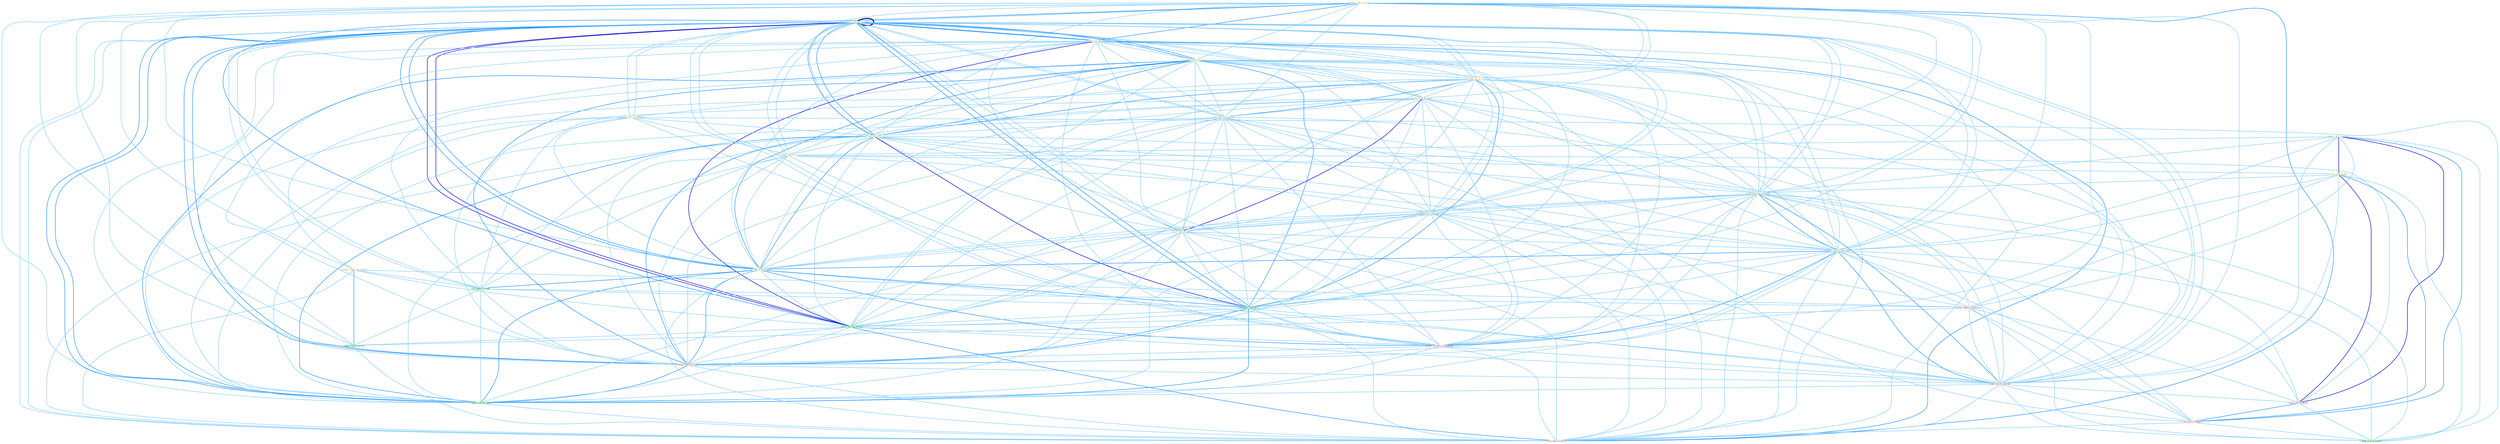 Graph G{ 
    node
    [shape=polygon,style=filled,width=.5,height=.06,color="#BDFCC9",fixedsize=true,fontsize=4,
    fontcolor="#2f4f4f"];
    {node
    [color="#ffffe0", fontcolor="#8b7d6b"] "1_reduc_rate_on_incom " "1_lower_rate_of_million " "1_lower_rate_on_debt " "1_expect_rate_of_return " "0_boost_rate_to_% " "1_manag_risk_of_othernum " "1_prepar_report_on_impact " "1_lower_rate_of_million " "0_rais_rate_by_point " "0_plai_role_in_region " "0_defend_rate_to_death " "1_had_rate_of_% " "0_taken_role_of_on " "1_plai_role_in_fall " "0_increas_rate_in_coupl " "0_exceed_rate_sinc_yearnum " "0_cut_rate_by_point " "1_relax_rate_in_entitynam " "1_is_rate_of_entitynam "}
{node [color="#fff0f5", fontcolor="#b22222"] "0_ran_report_in_yearnum " "0_confirm_rate_at_entitynam " "0_choos_rate_of_rebat " "0_pai_rate_in_quarter " "1_plai_role_in_declin " "1_ha_role_in_countri " "0_ha_rate_on_morn "}
edge [color="#B0E2FF"];

	"1_reduc_rate_on_incom " -- "1_lower_rate_of_million " [w="1", color="#87cefa" ];
	"1_reduc_rate_on_incom " -- "1_lower_rate_on_debt " [w="2", color="#1e90ff" , len=0.8];
	"1_reduc_rate_on_incom " -- "1_expect_rate_of_return " [w="1", color="#87cefa" ];
	"1_reduc_rate_on_incom " -- "0_boost_rate_to_% " [w="1", color="#87cefa" ];
	"1_reduc_rate_on_incom " -- "1_prepar_report_on_impact " [w="1", color="#87cefa" ];
	"1_reduc_rate_on_incom " -- "1_lower_rate_of_million " [w="1", color="#87cefa" ];
	"1_reduc_rate_on_incom " -- "0_rais_rate_by_point " [w="1", color="#87cefa" ];
	"1_reduc_rate_on_incom " -- "0_defend_rate_to_death " [w="1", color="#87cefa" ];
	"1_reduc_rate_on_incom " -- "1_had_rate_of_% " [w="1", color="#87cefa" ];
	"1_reduc_rate_on_incom " -- "0_increas_rate_in_coupl " [w="1", color="#87cefa" ];
	"1_reduc_rate_on_incom " -- "0_exceed_rate_sinc_yearnum " [w="1", color="#87cefa" ];
	"1_reduc_rate_on_incom " -- "0_cut_rate_by_point " [w="1", color="#87cefa" ];
	"1_reduc_rate_on_incom " -- "1_relax_rate_in_entitynam " [w="1", color="#87cefa" ];
	"1_reduc_rate_on_incom " -- "1_is_rate_of_entitynam " [w="1", color="#87cefa" ];
	"1_reduc_rate_on_incom " -- "1_establish_rate_of_% " [w="1", color="#87cefa" ];
	"1_reduc_rate_on_incom " -- "1_lower_rate_on_million " [w="2", color="#1e90ff" , len=0.8];
	"1_reduc_rate_on_incom " -- "1_await_report_on_loss " [w="1", color="#87cefa" ];
	"1_reduc_rate_on_incom " -- "0_confirm_rate_at_entitynam " [w="1", color="#87cefa" ];
	"1_reduc_rate_on_incom " -- "0_choos_rate_of_rebat " [w="1", color="#87cefa" ];
	"1_reduc_rate_on_incom " -- "0_pai_rate_in_quarter " [w="1", color="#87cefa" ];
	"1_reduc_rate_on_incom " -- "1_calcul_rate_of_option " [w="1", color="#87cefa" ];
	"1_reduc_rate_on_incom " -- "0_ha_rate_on_morn " [w="2", color="#1e90ff" , len=0.8];
	"1_lower_rate_of_million " -- "1_lower_rate_on_debt " [w="2", color="#1e90ff" , len=0.8];
	"1_lower_rate_of_million " -- "1_expect_rate_of_return " [w="2", color="#1e90ff" , len=0.8];
	"1_lower_rate_of_million " -- "0_boost_rate_to_% " [w="1", color="#87cefa" ];
	"1_lower_rate_of_million " -- "1_manag_risk_of_othernum " [w="1", color="#87cefa" ];
	"1_lower_rate_of_million " -- "1_lower_rate_of_million " [w="4", style=bold, color="#000080", len=0.4];
	"1_lower_rate_of_million " -- "0_rais_rate_by_point " [w="1", color="#87cefa" ];
	"1_lower_rate_of_million " -- "0_defend_rate_to_death " [w="1", color="#87cefa" ];
	"1_lower_rate_of_million " -- "1_had_rate_of_% " [w="2", color="#1e90ff" , len=0.8];
	"1_lower_rate_of_million " -- "0_taken_role_of_on " [w="1", color="#87cefa" ];
	"1_lower_rate_of_million " -- "0_increas_rate_in_coupl " [w="1", color="#87cefa" ];
	"1_lower_rate_of_million " -- "0_exceed_rate_sinc_yearnum " [w="1", color="#87cefa" ];
	"1_lower_rate_of_million " -- "0_cut_rate_by_point " [w="1", color="#87cefa" ];
	"1_lower_rate_of_million " -- "1_relax_rate_in_entitynam " [w="1", color="#87cefa" ];
	"1_lower_rate_of_million " -- "1_is_rate_of_entitynam " [w="2", color="#1e90ff" , len=0.8];
	"1_lower_rate_of_million " -- "1_is_report_of_topic " [w="1", color="#87cefa" ];
	"1_lower_rate_of_million " -- "1_establish_rate_of_% " [w="2", color="#1e90ff" , len=0.8];
	"1_lower_rate_of_million " -- "1_lower_rate_on_million " [w="3", color="#0000cd" , len=0.6];
	"1_lower_rate_of_million " -- "0_confirm_rate_at_entitynam " [w="1", color="#87cefa" ];
	"1_lower_rate_of_million " -- "0_choos_rate_of_rebat " [w="2", color="#1e90ff" , len=0.8];
	"1_lower_rate_of_million " -- "0_pai_rate_in_quarter " [w="1", color="#87cefa" ];
	"1_lower_rate_of_million " -- "1_calcul_rate_of_option " [w="2", color="#1e90ff" , len=0.8];
	"1_lower_rate_of_million " -- "0_ha_rate_on_morn " [w="1", color="#87cefa" ];
	"1_lower_rate_on_debt " -- "1_expect_rate_of_return " [w="1", color="#87cefa" ];
	"1_lower_rate_on_debt " -- "0_boost_rate_to_% " [w="1", color="#87cefa" ];
	"1_lower_rate_on_debt " -- "1_prepar_report_on_impact " [w="1", color="#87cefa" ];
	"1_lower_rate_on_debt " -- "1_lower_rate_of_million " [w="2", color="#1e90ff" , len=0.8];
	"1_lower_rate_on_debt " -- "0_rais_rate_by_point " [w="1", color="#87cefa" ];
	"1_lower_rate_on_debt " -- "0_defend_rate_to_death " [w="1", color="#87cefa" ];
	"1_lower_rate_on_debt " -- "1_had_rate_of_% " [w="1", color="#87cefa" ];
	"1_lower_rate_on_debt " -- "0_increas_rate_in_coupl " [w="1", color="#87cefa" ];
	"1_lower_rate_on_debt " -- "0_exceed_rate_sinc_yearnum " [w="1", color="#87cefa" ];
	"1_lower_rate_on_debt " -- "0_cut_rate_by_point " [w="1", color="#87cefa" ];
	"1_lower_rate_on_debt " -- "1_relax_rate_in_entitynam " [w="1", color="#87cefa" ];
	"1_lower_rate_on_debt " -- "1_is_rate_of_entitynam " [w="1", color="#87cefa" ];
	"1_lower_rate_on_debt " -- "1_establish_rate_of_% " [w="1", color="#87cefa" ];
	"1_lower_rate_on_debt " -- "1_lower_rate_on_million " [w="3", color="#0000cd" , len=0.6];
	"1_lower_rate_on_debt " -- "1_await_report_on_loss " [w="1", color="#87cefa" ];
	"1_lower_rate_on_debt " -- "0_confirm_rate_at_entitynam " [w="1", color="#87cefa" ];
	"1_lower_rate_on_debt " -- "0_choos_rate_of_rebat " [w="1", color="#87cefa" ];
	"1_lower_rate_on_debt " -- "0_pai_rate_in_quarter " [w="1", color="#87cefa" ];
	"1_lower_rate_on_debt " -- "1_calcul_rate_of_option " [w="1", color="#87cefa" ];
	"1_lower_rate_on_debt " -- "0_ha_rate_on_morn " [w="2", color="#1e90ff" , len=0.8];
	"1_expect_rate_of_return " -- "0_boost_rate_to_% " [w="1", color="#87cefa" ];
	"1_expect_rate_of_return " -- "1_manag_risk_of_othernum " [w="1", color="#87cefa" ];
	"1_expect_rate_of_return " -- "1_lower_rate_of_million " [w="2", color="#1e90ff" , len=0.8];
	"1_expect_rate_of_return " -- "0_rais_rate_by_point " [w="1", color="#87cefa" ];
	"1_expect_rate_of_return " -- "0_defend_rate_to_death " [w="1", color="#87cefa" ];
	"1_expect_rate_of_return " -- "1_had_rate_of_% " [w="2", color="#1e90ff" , len=0.8];
	"1_expect_rate_of_return " -- "0_taken_role_of_on " [w="1", color="#87cefa" ];
	"1_expect_rate_of_return " -- "0_increas_rate_in_coupl " [w="1", color="#87cefa" ];
	"1_expect_rate_of_return " -- "0_exceed_rate_sinc_yearnum " [w="1", color="#87cefa" ];
	"1_expect_rate_of_return " -- "0_cut_rate_by_point " [w="1", color="#87cefa" ];
	"1_expect_rate_of_return " -- "1_relax_rate_in_entitynam " [w="1", color="#87cefa" ];
	"1_expect_rate_of_return " -- "1_is_rate_of_entitynam " [w="2", color="#1e90ff" , len=0.8];
	"1_expect_rate_of_return " -- "1_is_report_of_topic " [w="1", color="#87cefa" ];
	"1_expect_rate_of_return " -- "1_establish_rate_of_% " [w="2", color="#1e90ff" , len=0.8];
	"1_expect_rate_of_return " -- "1_lower_rate_on_million " [w="1", color="#87cefa" ];
	"1_expect_rate_of_return " -- "0_confirm_rate_at_entitynam " [w="1", color="#87cefa" ];
	"1_expect_rate_of_return " -- "0_choos_rate_of_rebat " [w="2", color="#1e90ff" , len=0.8];
	"1_expect_rate_of_return " -- "0_pai_rate_in_quarter " [w="1", color="#87cefa" ];
	"1_expect_rate_of_return " -- "1_calcul_rate_of_option " [w="2", color="#1e90ff" , len=0.8];
	"1_expect_rate_of_return " -- "0_ha_rate_on_morn " [w="1", color="#87cefa" ];
	"0_boost_rate_to_% " -- "1_lower_rate_of_million " [w="1", color="#87cefa" ];
	"0_boost_rate_to_% " -- "0_rais_rate_by_point " [w="1", color="#87cefa" ];
	"0_boost_rate_to_% " -- "0_defend_rate_to_death " [w="2", color="#1e90ff" , len=0.8];
	"0_boost_rate_to_% " -- "1_had_rate_of_% " [w="2", color="#1e90ff" , len=0.8];
	"0_boost_rate_to_% " -- "0_increas_rate_in_coupl " [w="1", color="#87cefa" ];
	"0_boost_rate_to_% " -- "0_exceed_rate_sinc_yearnum " [w="1", color="#87cefa" ];
	"0_boost_rate_to_% " -- "0_cut_rate_by_point " [w="1", color="#87cefa" ];
	"0_boost_rate_to_% " -- "1_relax_rate_in_entitynam " [w="1", color="#87cefa" ];
	"0_boost_rate_to_% " -- "1_is_rate_of_entitynam " [w="1", color="#87cefa" ];
	"0_boost_rate_to_% " -- "1_establish_rate_of_% " [w="2", color="#1e90ff" , len=0.8];
	"0_boost_rate_to_% " -- "1_lower_rate_on_million " [w="1", color="#87cefa" ];
	"0_boost_rate_to_% " -- "0_confirm_rate_at_entitynam " [w="1", color="#87cefa" ];
	"0_boost_rate_to_% " -- "0_choos_rate_of_rebat " [w="1", color="#87cefa" ];
	"0_boost_rate_to_% " -- "0_pai_rate_in_quarter " [w="1", color="#87cefa" ];
	"0_boost_rate_to_% " -- "1_calcul_rate_of_option " [w="1", color="#87cefa" ];
	"0_boost_rate_to_% " -- "0_ha_rate_on_morn " [w="1", color="#87cefa" ];
	"1_manag_risk_of_othernum " -- "1_lower_rate_of_million " [w="1", color="#87cefa" ];
	"1_manag_risk_of_othernum " -- "1_had_rate_of_% " [w="1", color="#87cefa" ];
	"1_manag_risk_of_othernum " -- "0_taken_role_of_on " [w="1", color="#87cefa" ];
	"1_manag_risk_of_othernum " -- "1_is_rate_of_entitynam " [w="1", color="#87cefa" ];
	"1_manag_risk_of_othernum " -- "1_is_report_of_topic " [w="1", color="#87cefa" ];
	"1_manag_risk_of_othernum " -- "1_establish_rate_of_% " [w="1", color="#87cefa" ];
	"1_manag_risk_of_othernum " -- "0_choos_rate_of_rebat " [w="1", color="#87cefa" ];
	"1_manag_risk_of_othernum " -- "1_calcul_rate_of_option " [w="1", color="#87cefa" ];
	"1_manag_risk_of_othernum " -- "1_hedg_risk_in_market " [w="1", color="#87cefa" ];
	"1_prepar_report_on_impact " -- "1_is_report_of_topic " [w="1", color="#87cefa" ];
	"1_prepar_report_on_impact " -- "0_ran_report_in_yearnum " [w="1", color="#87cefa" ];
	"1_prepar_report_on_impact " -- "1_lower_rate_on_million " [w="1", color="#87cefa" ];
	"1_prepar_report_on_impact " -- "1_await_report_on_loss " [w="2", color="#1e90ff" , len=0.8];
	"1_prepar_report_on_impact " -- "0_ha_rate_on_morn " [w="1", color="#87cefa" ];
	"1_lower_rate_of_million " -- "0_rais_rate_by_point " [w="1", color="#87cefa" ];
	"1_lower_rate_of_million " -- "0_defend_rate_to_death " [w="1", color="#87cefa" ];
	"1_lower_rate_of_million " -- "1_had_rate_of_% " [w="2", color="#1e90ff" , len=0.8];
	"1_lower_rate_of_million " -- "0_taken_role_of_on " [w="1", color="#87cefa" ];
	"1_lower_rate_of_million " -- "0_increas_rate_in_coupl " [w="1", color="#87cefa" ];
	"1_lower_rate_of_million " -- "0_exceed_rate_sinc_yearnum " [w="1", color="#87cefa" ];
	"1_lower_rate_of_million " -- "0_cut_rate_by_point " [w="1", color="#87cefa" ];
	"1_lower_rate_of_million " -- "1_relax_rate_in_entitynam " [w="1", color="#87cefa" ];
	"1_lower_rate_of_million " -- "1_is_rate_of_entitynam " [w="2", color="#1e90ff" , len=0.8];
	"1_lower_rate_of_million " -- "1_is_report_of_topic " [w="1", color="#87cefa" ];
	"1_lower_rate_of_million " -- "1_establish_rate_of_% " [w="2", color="#1e90ff" , len=0.8];
	"1_lower_rate_of_million " -- "1_lower_rate_on_million " [w="3", color="#0000cd" , len=0.6];
	"1_lower_rate_of_million " -- "0_confirm_rate_at_entitynam " [w="1", color="#87cefa" ];
	"1_lower_rate_of_million " -- "0_choos_rate_of_rebat " [w="2", color="#1e90ff" , len=0.8];
	"1_lower_rate_of_million " -- "0_pai_rate_in_quarter " [w="1", color="#87cefa" ];
	"1_lower_rate_of_million " -- "1_calcul_rate_of_option " [w="2", color="#1e90ff" , len=0.8];
	"1_lower_rate_of_million " -- "0_ha_rate_on_morn " [w="1", color="#87cefa" ];
	"0_rais_rate_by_point " -- "0_defend_rate_to_death " [w="1", color="#87cefa" ];
	"0_rais_rate_by_point " -- "1_had_rate_of_% " [w="1", color="#87cefa" ];
	"0_rais_rate_by_point " -- "0_increas_rate_in_coupl " [w="1", color="#87cefa" ];
	"0_rais_rate_by_point " -- "0_exceed_rate_sinc_yearnum " [w="1", color="#87cefa" ];
	"0_rais_rate_by_point " -- "0_cut_rate_by_point " [w="3", color="#0000cd" , len=0.6];
	"0_rais_rate_by_point " -- "1_relax_rate_in_entitynam " [w="1", color="#87cefa" ];
	"0_rais_rate_by_point " -- "1_is_rate_of_entitynam " [w="1", color="#87cefa" ];
	"0_rais_rate_by_point " -- "1_establish_rate_of_% " [w="1", color="#87cefa" ];
	"0_rais_rate_by_point " -- "1_lower_rate_on_million " [w="1", color="#87cefa" ];
	"0_rais_rate_by_point " -- "0_confirm_rate_at_entitynam " [w="1", color="#87cefa" ];
	"0_rais_rate_by_point " -- "0_choos_rate_of_rebat " [w="1", color="#87cefa" ];
	"0_rais_rate_by_point " -- "0_pai_rate_in_quarter " [w="1", color="#87cefa" ];
	"0_rais_rate_by_point " -- "1_calcul_rate_of_option " [w="1", color="#87cefa" ];
	"0_rais_rate_by_point " -- "0_ha_rate_on_morn " [w="1", color="#87cefa" ];
	"0_plai_role_in_region " -- "0_taken_role_of_on " [w="1", color="#87cefa" ];
	"0_plai_role_in_region " -- "1_plai_role_in_fall " [w="3", color="#0000cd" , len=0.6];
	"0_plai_role_in_region " -- "0_increas_rate_in_coupl " [w="1", color="#87cefa" ];
	"0_plai_role_in_region " -- "1_relax_rate_in_entitynam " [w="1", color="#87cefa" ];
	"0_plai_role_in_region " -- "0_ran_report_in_yearnum " [w="1", color="#87cefa" ];
	"0_plai_role_in_region " -- "0_pai_rate_in_quarter " [w="1", color="#87cefa" ];
	"0_plai_role_in_region " -- "1_plai_role_in_declin " [w="3", color="#0000cd" , len=0.6];
	"0_plai_role_in_region " -- "1_ha_role_in_countri " [w="2", color="#1e90ff" , len=0.8];
	"0_plai_role_in_region " -- "1_hedg_risk_in_market " [w="1", color="#87cefa" ];
	"0_defend_rate_to_death " -- "1_had_rate_of_% " [w="1", color="#87cefa" ];
	"0_defend_rate_to_death " -- "0_increas_rate_in_coupl " [w="1", color="#87cefa" ];
	"0_defend_rate_to_death " -- "0_exceed_rate_sinc_yearnum " [w="1", color="#87cefa" ];
	"0_defend_rate_to_death " -- "0_cut_rate_by_point " [w="1", color="#87cefa" ];
	"0_defend_rate_to_death " -- "1_relax_rate_in_entitynam " [w="1", color="#87cefa" ];
	"0_defend_rate_to_death " -- "1_is_rate_of_entitynam " [w="1", color="#87cefa" ];
	"0_defend_rate_to_death " -- "1_establish_rate_of_% " [w="1", color="#87cefa" ];
	"0_defend_rate_to_death " -- "1_lower_rate_on_million " [w="1", color="#87cefa" ];
	"0_defend_rate_to_death " -- "0_confirm_rate_at_entitynam " [w="1", color="#87cefa" ];
	"0_defend_rate_to_death " -- "0_choos_rate_of_rebat " [w="1", color="#87cefa" ];
	"0_defend_rate_to_death " -- "0_pai_rate_in_quarter " [w="1", color="#87cefa" ];
	"0_defend_rate_to_death " -- "1_calcul_rate_of_option " [w="1", color="#87cefa" ];
	"0_defend_rate_to_death " -- "0_ha_rate_on_morn " [w="1", color="#87cefa" ];
	"1_had_rate_of_% " -- "0_taken_role_of_on " [w="1", color="#87cefa" ];
	"1_had_rate_of_% " -- "0_increas_rate_in_coupl " [w="1", color="#87cefa" ];
	"1_had_rate_of_% " -- "0_exceed_rate_sinc_yearnum " [w="1", color="#87cefa" ];
	"1_had_rate_of_% " -- "0_cut_rate_by_point " [w="1", color="#87cefa" ];
	"1_had_rate_of_% " -- "1_relax_rate_in_entitynam " [w="1", color="#87cefa" ];
	"1_had_rate_of_% " -- "1_is_rate_of_entitynam " [w="2", color="#1e90ff" , len=0.8];
	"1_had_rate_of_% " -- "1_is_report_of_topic " [w="1", color="#87cefa" ];
	"1_had_rate_of_% " -- "1_establish_rate_of_% " [w="3", color="#0000cd" , len=0.6];
	"1_had_rate_of_% " -- "1_lower_rate_on_million " [w="1", color="#87cefa" ];
	"1_had_rate_of_% " -- "0_confirm_rate_at_entitynam " [w="1", color="#87cefa" ];
	"1_had_rate_of_% " -- "0_choos_rate_of_rebat " [w="2", color="#1e90ff" , len=0.8];
	"1_had_rate_of_% " -- "0_pai_rate_in_quarter " [w="1", color="#87cefa" ];
	"1_had_rate_of_% " -- "1_calcul_rate_of_option " [w="2", color="#1e90ff" , len=0.8];
	"1_had_rate_of_% " -- "0_ha_rate_on_morn " [w="1", color="#87cefa" ];
	"0_taken_role_of_on " -- "1_plai_role_in_fall " [w="1", color="#87cefa" ];
	"0_taken_role_of_on " -- "1_is_rate_of_entitynam " [w="1", color="#87cefa" ];
	"0_taken_role_of_on " -- "1_is_report_of_topic " [w="1", color="#87cefa" ];
	"0_taken_role_of_on " -- "1_establish_rate_of_% " [w="1", color="#87cefa" ];
	"0_taken_role_of_on " -- "0_choos_rate_of_rebat " [w="1", color="#87cefa" ];
	"0_taken_role_of_on " -- "1_calcul_rate_of_option " [w="1", color="#87cefa" ];
	"0_taken_role_of_on " -- "1_plai_role_in_declin " [w="1", color="#87cefa" ];
	"0_taken_role_of_on " -- "1_ha_role_in_countri " [w="1", color="#87cefa" ];
	"1_plai_role_in_fall " -- "0_increas_rate_in_coupl " [w="1", color="#87cefa" ];
	"1_plai_role_in_fall " -- "1_relax_rate_in_entitynam " [w="1", color="#87cefa" ];
	"1_plai_role_in_fall " -- "0_ran_report_in_yearnum " [w="1", color="#87cefa" ];
	"1_plai_role_in_fall " -- "0_pai_rate_in_quarter " [w="1", color="#87cefa" ];
	"1_plai_role_in_fall " -- "1_plai_role_in_declin " [w="3", color="#0000cd" , len=0.6];
	"1_plai_role_in_fall " -- "1_ha_role_in_countri " [w="2", color="#1e90ff" , len=0.8];
	"1_plai_role_in_fall " -- "1_hedg_risk_in_market " [w="1", color="#87cefa" ];
	"0_increas_rate_in_coupl " -- "0_exceed_rate_sinc_yearnum " [w="1", color="#87cefa" ];
	"0_increas_rate_in_coupl " -- "0_cut_rate_by_point " [w="1", color="#87cefa" ];
	"0_increas_rate_in_coupl " -- "1_relax_rate_in_entitynam " [w="2", color="#1e90ff" , len=0.8];
	"0_increas_rate_in_coupl " -- "1_is_rate_of_entitynam " [w="1", color="#87cefa" ];
	"0_increas_rate_in_coupl " -- "0_ran_report_in_yearnum " [w="1", color="#87cefa" ];
	"0_increas_rate_in_coupl " -- "1_establish_rate_of_% " [w="1", color="#87cefa" ];
	"0_increas_rate_in_coupl " -- "1_lower_rate_on_million " [w="1", color="#87cefa" ];
	"0_increas_rate_in_coupl " -- "0_confirm_rate_at_entitynam " [w="1", color="#87cefa" ];
	"0_increas_rate_in_coupl " -- "0_choos_rate_of_rebat " [w="1", color="#87cefa" ];
	"0_increas_rate_in_coupl " -- "0_pai_rate_in_quarter " [w="2", color="#1e90ff" , len=0.8];
	"0_increas_rate_in_coupl " -- "1_calcul_rate_of_option " [w="1", color="#87cefa" ];
	"0_increas_rate_in_coupl " -- "1_plai_role_in_declin " [w="1", color="#87cefa" ];
	"0_increas_rate_in_coupl " -- "1_ha_role_in_countri " [w="1", color="#87cefa" ];
	"0_increas_rate_in_coupl " -- "1_hedg_risk_in_market " [w="1", color="#87cefa" ];
	"0_increas_rate_in_coupl " -- "0_ha_rate_on_morn " [w="1", color="#87cefa" ];
	"0_exceed_rate_sinc_yearnum " -- "0_cut_rate_by_point " [w="1", color="#87cefa" ];
	"0_exceed_rate_sinc_yearnum " -- "1_relax_rate_in_entitynam " [w="1", color="#87cefa" ];
	"0_exceed_rate_sinc_yearnum " -- "1_is_rate_of_entitynam " [w="1", color="#87cefa" ];
	"0_exceed_rate_sinc_yearnum " -- "0_ran_report_in_yearnum " [w="1", color="#87cefa" ];
	"0_exceed_rate_sinc_yearnum " -- "1_establish_rate_of_% " [w="1", color="#87cefa" ];
	"0_exceed_rate_sinc_yearnum " -- "1_lower_rate_on_million " [w="1", color="#87cefa" ];
	"0_exceed_rate_sinc_yearnum " -- "0_confirm_rate_at_entitynam " [w="1", color="#87cefa" ];
	"0_exceed_rate_sinc_yearnum " -- "0_choos_rate_of_rebat " [w="1", color="#87cefa" ];
	"0_exceed_rate_sinc_yearnum " -- "0_pai_rate_in_quarter " [w="1", color="#87cefa" ];
	"0_exceed_rate_sinc_yearnum " -- "1_calcul_rate_of_option " [w="1", color="#87cefa" ];
	"0_exceed_rate_sinc_yearnum " -- "0_ha_rate_on_morn " [w="1", color="#87cefa" ];
	"0_cut_rate_by_point " -- "1_relax_rate_in_entitynam " [w="1", color="#87cefa" ];
	"0_cut_rate_by_point " -- "1_is_rate_of_entitynam " [w="1", color="#87cefa" ];
	"0_cut_rate_by_point " -- "1_establish_rate_of_% " [w="1", color="#87cefa" ];
	"0_cut_rate_by_point " -- "1_lower_rate_on_million " [w="1", color="#87cefa" ];
	"0_cut_rate_by_point " -- "0_confirm_rate_at_entitynam " [w="1", color="#87cefa" ];
	"0_cut_rate_by_point " -- "0_choos_rate_of_rebat " [w="1", color="#87cefa" ];
	"0_cut_rate_by_point " -- "0_pai_rate_in_quarter " [w="1", color="#87cefa" ];
	"0_cut_rate_by_point " -- "1_calcul_rate_of_option " [w="1", color="#87cefa" ];
	"0_cut_rate_by_point " -- "0_ha_rate_on_morn " [w="1", color="#87cefa" ];
	"1_relax_rate_in_entitynam " -- "1_is_rate_of_entitynam " [w="2", color="#1e90ff" , len=0.8];
	"1_relax_rate_in_entitynam " -- "0_ran_report_in_yearnum " [w="1", color="#87cefa" ];
	"1_relax_rate_in_entitynam " -- "1_establish_rate_of_% " [w="1", color="#87cefa" ];
	"1_relax_rate_in_entitynam " -- "1_lower_rate_on_million " [w="1", color="#87cefa" ];
	"1_relax_rate_in_entitynam " -- "0_confirm_rate_at_entitynam " [w="2", color="#1e90ff" , len=0.8];
	"1_relax_rate_in_entitynam " -- "0_choos_rate_of_rebat " [w="1", color="#87cefa" ];
	"1_relax_rate_in_entitynam " -- "0_pai_rate_in_quarter " [w="2", color="#1e90ff" , len=0.8];
	"1_relax_rate_in_entitynam " -- "1_calcul_rate_of_option " [w="1", color="#87cefa" ];
	"1_relax_rate_in_entitynam " -- "1_plai_role_in_declin " [w="1", color="#87cefa" ];
	"1_relax_rate_in_entitynam " -- "1_ha_role_in_countri " [w="1", color="#87cefa" ];
	"1_relax_rate_in_entitynam " -- "1_hedg_risk_in_market " [w="1", color="#87cefa" ];
	"1_relax_rate_in_entitynam " -- "0_ha_rate_on_morn " [w="1", color="#87cefa" ];
	"1_is_rate_of_entitynam " -- "1_is_report_of_topic " [w="2", color="#1e90ff" , len=0.8];
	"1_is_rate_of_entitynam " -- "1_establish_rate_of_% " [w="2", color="#1e90ff" , len=0.8];
	"1_is_rate_of_entitynam " -- "1_lower_rate_on_million " [w="1", color="#87cefa" ];
	"1_is_rate_of_entitynam " -- "0_confirm_rate_at_entitynam " [w="2", color="#1e90ff" , len=0.8];
	"1_is_rate_of_entitynam " -- "0_choos_rate_of_rebat " [w="2", color="#1e90ff" , len=0.8];
	"1_is_rate_of_entitynam " -- "0_pai_rate_in_quarter " [w="1", color="#87cefa" ];
	"1_is_rate_of_entitynam " -- "1_calcul_rate_of_option " [w="2", color="#1e90ff" , len=0.8];
	"1_is_rate_of_entitynam " -- "0_ha_rate_on_morn " [w="1", color="#87cefa" ];
	"1_is_report_of_topic " -- "0_ran_report_in_yearnum " [w="1", color="#87cefa" ];
	"1_is_report_of_topic " -- "1_establish_rate_of_% " [w="1", color="#87cefa" ];
	"1_is_report_of_topic " -- "1_await_report_on_loss " [w="1", color="#87cefa" ];
	"1_is_report_of_topic " -- "0_choos_rate_of_rebat " [w="1", color="#87cefa" ];
	"1_is_report_of_topic " -- "1_calcul_rate_of_option " [w="1", color="#87cefa" ];
	"0_ran_report_in_yearnum " -- "1_await_report_on_loss " [w="1", color="#87cefa" ];
	"0_ran_report_in_yearnum " -- "0_pai_rate_in_quarter " [w="1", color="#87cefa" ];
	"0_ran_report_in_yearnum " -- "1_plai_role_in_declin " [w="1", color="#87cefa" ];
	"0_ran_report_in_yearnum " -- "1_ha_role_in_countri " [w="1", color="#87cefa" ];
	"0_ran_report_in_yearnum " -- "1_hedg_risk_in_market " [w="1", color="#87cefa" ];
	"1_establish_rate_of_% " -- "1_lower_rate_on_million " [w="1", color="#87cefa" ];
	"1_establish_rate_of_% " -- "0_confirm_rate_at_entitynam " [w="1", color="#87cefa" ];
	"1_establish_rate_of_% " -- "0_choos_rate_of_rebat " [w="2", color="#1e90ff" , len=0.8];
	"1_establish_rate_of_% " -- "0_pai_rate_in_quarter " [w="1", color="#87cefa" ];
	"1_establish_rate_of_% " -- "1_calcul_rate_of_option " [w="2", color="#1e90ff" , len=0.8];
	"1_establish_rate_of_% " -- "0_ha_rate_on_morn " [w="1", color="#87cefa" ];
	"1_lower_rate_on_million " -- "1_await_report_on_loss " [w="1", color="#87cefa" ];
	"1_lower_rate_on_million " -- "0_confirm_rate_at_entitynam " [w="1", color="#87cefa" ];
	"1_lower_rate_on_million " -- "0_choos_rate_of_rebat " [w="1", color="#87cefa" ];
	"1_lower_rate_on_million " -- "0_pai_rate_in_quarter " [w="1", color="#87cefa" ];
	"1_lower_rate_on_million " -- "1_calcul_rate_of_option " [w="1", color="#87cefa" ];
	"1_lower_rate_on_million " -- "0_ha_rate_on_morn " [w="2", color="#1e90ff" , len=0.8];
	"1_await_report_on_loss " -- "0_ha_rate_on_morn " [w="1", color="#87cefa" ];
	"0_confirm_rate_at_entitynam " -- "0_choos_rate_of_rebat " [w="1", color="#87cefa" ];
	"0_confirm_rate_at_entitynam " -- "0_pai_rate_in_quarter " [w="1", color="#87cefa" ];
	"0_confirm_rate_at_entitynam " -- "1_calcul_rate_of_option " [w="1", color="#87cefa" ];
	"0_confirm_rate_at_entitynam " -- "0_ha_rate_on_morn " [w="1", color="#87cefa" ];
	"0_choos_rate_of_rebat " -- "0_pai_rate_in_quarter " [w="1", color="#87cefa" ];
	"0_choos_rate_of_rebat " -- "1_calcul_rate_of_option " [w="2", color="#1e90ff" , len=0.8];
	"0_choos_rate_of_rebat " -- "0_ha_rate_on_morn " [w="1", color="#87cefa" ];
	"0_pai_rate_in_quarter " -- "1_calcul_rate_of_option " [w="1", color="#87cefa" ];
	"0_pai_rate_in_quarter " -- "1_plai_role_in_declin " [w="1", color="#87cefa" ];
	"0_pai_rate_in_quarter " -- "1_ha_role_in_countri " [w="1", color="#87cefa" ];
	"0_pai_rate_in_quarter " -- "1_hedg_risk_in_market " [w="1", color="#87cefa" ];
	"0_pai_rate_in_quarter " -- "0_ha_rate_on_morn " [w="1", color="#87cefa" ];
	"1_calcul_rate_of_option " -- "0_ha_rate_on_morn " [w="1", color="#87cefa" ];
	"1_plai_role_in_declin " -- "1_ha_role_in_countri " [w="2", color="#1e90ff" , len=0.8];
	"1_plai_role_in_declin " -- "1_hedg_risk_in_market " [w="1", color="#87cefa" ];
	"1_ha_role_in_countri " -- "1_hedg_risk_in_market " [w="1", color="#87cefa" ];
	"1_ha_role_in_countri " -- "0_ha_rate_on_morn " [w="1", color="#87cefa" ];
}